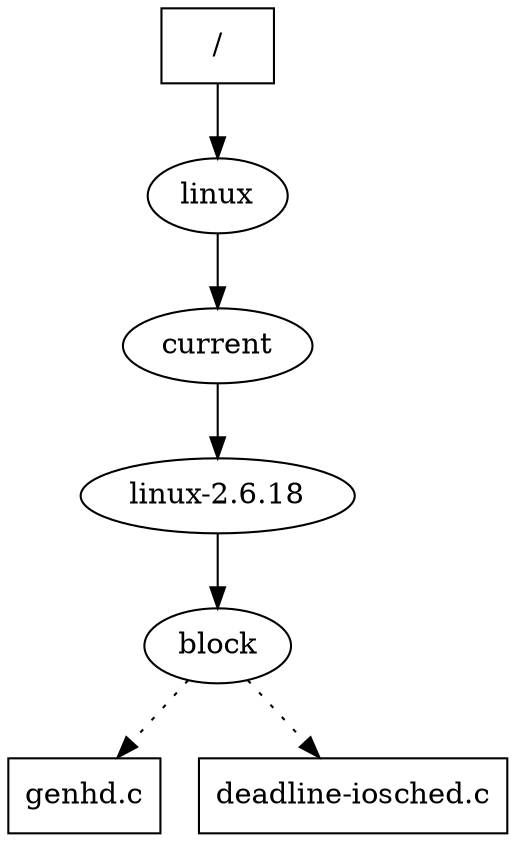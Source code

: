 /* Envoy connection bytecounts and claim trees
 * Host: druid-0.xeno.cl.cam.ac.uk:9922
 * Time: Sat Dec 30 16:11:32 2006
 */

/* Connections:
 *   druid-0.xeno.cl.cam.ac.uk:39956 CLIENT_IN:
 *     messages/bytes in     : 2189/34051
 *     messages/bytes out    : 2189/84698
 *     new messages/bytes in : 1092/17012
 *     new messages/bytes out: 1092/42256
 *   moonraider-0.xeno.cl.cam.ac.uk:9923 STORAGE_OUT:
 *     messages/bytes in     : 13/90446
 *     messages/bytes out    : 13/287
 *     new messages/bytes in : 5/89831
 *     new messages/bytes out: 5/155
 *   skiing-0.xeno.cl.cam.ac.uk:9923 STORAGE_OUT:
 *     messages/bytes in     : 14/70271
 *     messages/bytes out    : 14/318
 *     new messages/bytes in : 5/69628
 *     new messages/bytes out: 5/155
 *   druid-1.xeno.cl.cam.ac.uk:40468 CLIENT_IN:
 *     messages/bytes in     : 4/80
 *     messages/bytes out    : 4/223
 *     new messages/bytes in : 0/0
 *     new messages/bytes out: 0/0
 *   skiing-0.xeno.cl.cam.ac.uk:9922 ENVOY_IN:
 *     messages/bytes in     : 1915/54315
 *     messages/bytes out    : 1915/86485
 *     new messages/bytes in : 948/27340
 *     new messages/bytes out: 949/42528
 *   moonraider-0.xeno.cl.cam.ac.uk:9922 ENVOY_IN:
 *     messages/bytes in     : 1959/54531
 *     messages/bytes out    : 1959/88699
 *     new messages/bytes in : 1092/30436
 *     new messages/bytes out: 1092/49336
 *   skiing-0.xeno.cl.cam.ac.uk:9922 ENVOY_OUT:
 *     messages/bytes in     : 4/46
 *     messages/bytes out    : 4/337
 *     new messages/bytes in : 1/7
 *     new messages/bytes out: 1/144
 */

/* lease root is / */
digraph _ {
  _ [shape=box];
  _linux_current_linux_2_6_18_block_genhd_c [shape=box,label="genhd.c"];
  _linux_current_linux_2_6_18_block -> _linux_current_linux_2_6_18_block_genhd_c [style=dotted];
  _linux_current_linux_2_6_18_block_deadline_iosched_c [shape=box,label="deadline-iosched.c"];
  _linux_current_linux_2_6_18_block -> _linux_current_linux_2_6_18_block_deadline_iosched_c [style=dotted];
  _ [label="/"];
  _ -> _linux;
  _linux [label="linux"];
  _linux -> _linux_current;
  _linux_current [label="current"];
  _linux_current -> _linux_current_linux_2_6_18;
  _linux_current_linux_2_6_18 [label="linux-2.6.18"];
  _linux_current_linux_2_6_18 -> _linux_current_linux_2_6_18_block;
  _linux_current_linux_2_6_18_block [label="block"];
}
